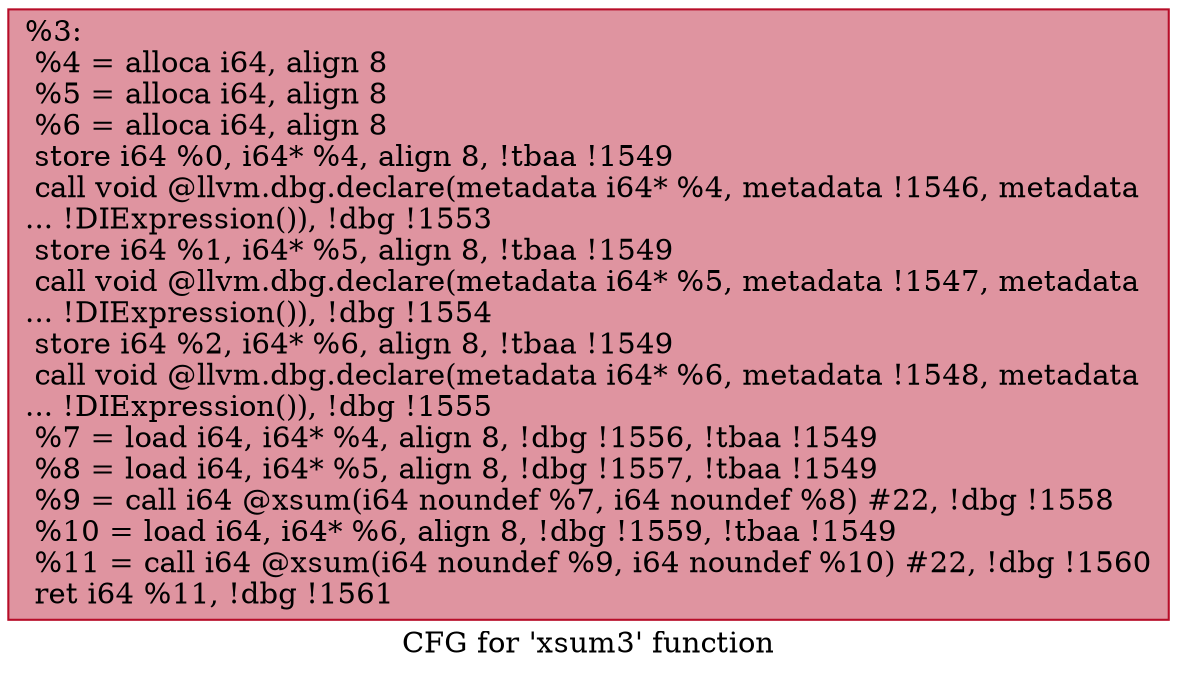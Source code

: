 digraph "CFG for 'xsum3' function" {
	label="CFG for 'xsum3' function";

	Node0x12a4fe0 [shape=record,color="#b70d28ff", style=filled, fillcolor="#b70d2870",label="{%3:\l  %4 = alloca i64, align 8\l  %5 = alloca i64, align 8\l  %6 = alloca i64, align 8\l  store i64 %0, i64* %4, align 8, !tbaa !1549\l  call void @llvm.dbg.declare(metadata i64* %4, metadata !1546, metadata\l... !DIExpression()), !dbg !1553\l  store i64 %1, i64* %5, align 8, !tbaa !1549\l  call void @llvm.dbg.declare(metadata i64* %5, metadata !1547, metadata\l... !DIExpression()), !dbg !1554\l  store i64 %2, i64* %6, align 8, !tbaa !1549\l  call void @llvm.dbg.declare(metadata i64* %6, metadata !1548, metadata\l... !DIExpression()), !dbg !1555\l  %7 = load i64, i64* %4, align 8, !dbg !1556, !tbaa !1549\l  %8 = load i64, i64* %5, align 8, !dbg !1557, !tbaa !1549\l  %9 = call i64 @xsum(i64 noundef %7, i64 noundef %8) #22, !dbg !1558\l  %10 = load i64, i64* %6, align 8, !dbg !1559, !tbaa !1549\l  %11 = call i64 @xsum(i64 noundef %9, i64 noundef %10) #22, !dbg !1560\l  ret i64 %11, !dbg !1561\l}"];
}
